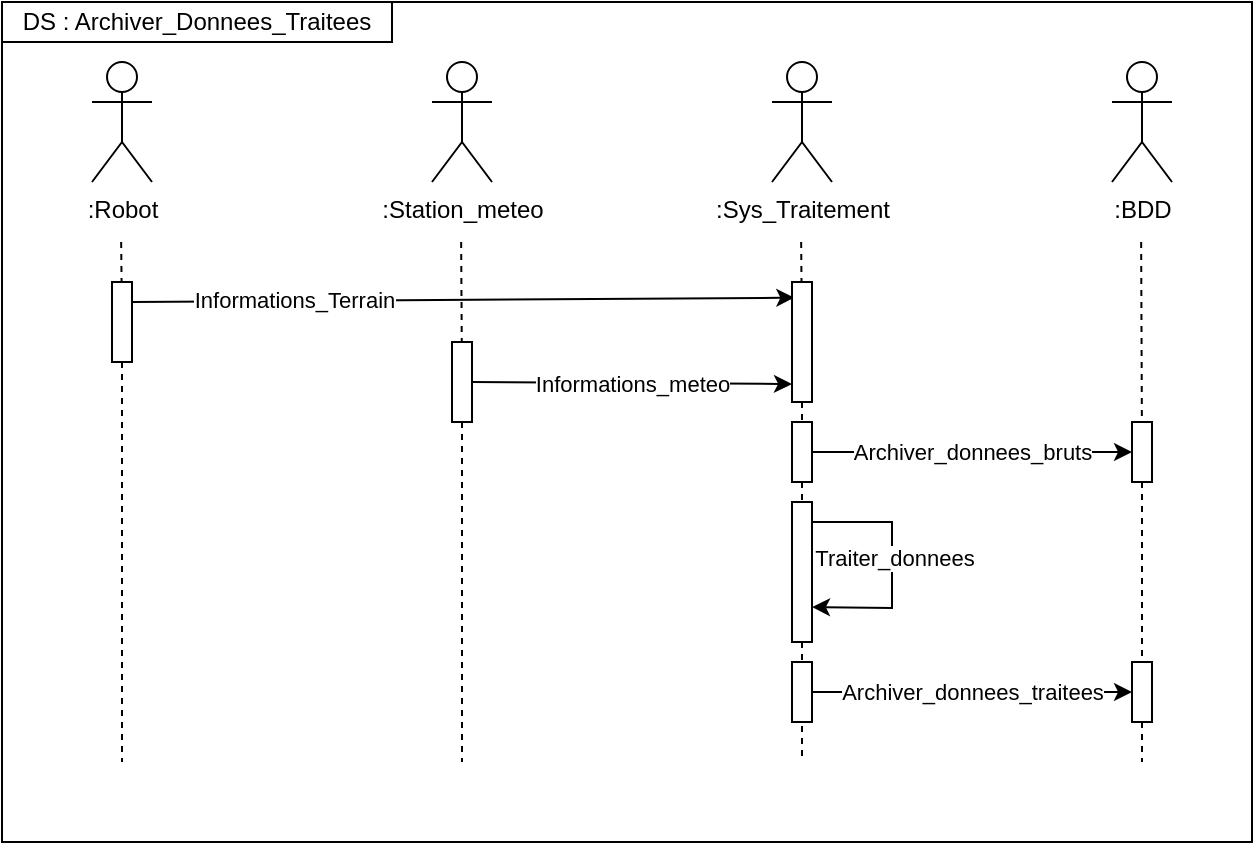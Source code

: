 <mxfile version="26.0.10">
  <diagram name="Page-1" id="2s50flM465wgNOnY-cEj">
    <mxGraphModel dx="1383" dy="782" grid="1" gridSize="10" guides="1" tooltips="1" connect="1" arrows="1" fold="1" page="1" pageScale="1" pageWidth="827" pageHeight="1169" math="0" shadow="0">
      <root>
        <mxCell id="0" />
        <mxCell id="1" parent="0" />
        <mxCell id="l41az-iPea58eBpbd93N-1" value="" style="rounded=0;whiteSpace=wrap;html=1;" vertex="1" parent="1">
          <mxGeometry x="75" y="90" width="625" height="420" as="geometry" />
        </mxCell>
        <mxCell id="MxAEn-52afu2dkst7SV7-1" value="&lt;div&gt;:Robot&lt;/div&gt;" style="shape=umlActor;verticalLabelPosition=bottom;verticalAlign=top;html=1;outlineConnect=0;" parent="1" vertex="1">
          <mxGeometry x="120" y="120" width="30" height="60" as="geometry" />
        </mxCell>
        <mxCell id="MxAEn-52afu2dkst7SV7-2" value=":BDD" style="shape=umlActor;verticalLabelPosition=bottom;verticalAlign=top;html=1;outlineConnect=0;" parent="1" vertex="1">
          <mxGeometry x="630" y="120" width="30" height="60" as="geometry" />
        </mxCell>
        <mxCell id="MxAEn-52afu2dkst7SV7-3" value=":Station_meteo" style="shape=umlActor;verticalLabelPosition=bottom;verticalAlign=top;html=1;outlineConnect=0;" parent="1" vertex="1">
          <mxGeometry x="290" y="120" width="30" height="60" as="geometry" />
        </mxCell>
        <mxCell id="MxAEn-52afu2dkst7SV7-4" value=":Sys_Traitement" style="shape=umlActor;verticalLabelPosition=bottom;verticalAlign=top;html=1;outlineConnect=0;" parent="1" vertex="1">
          <mxGeometry x="460" y="120" width="30" height="60" as="geometry" />
        </mxCell>
        <mxCell id="MxAEn-52afu2dkst7SV7-6" value="" style="endArrow=none;dashed=1;html=1;rounded=0;" parent="1" source="MxAEn-52afu2dkst7SV7-13" edge="1">
          <mxGeometry width="50" height="50" relative="1" as="geometry">
            <mxPoint x="134.58" y="210" as="sourcePoint" />
            <mxPoint x="135" y="470" as="targetPoint" />
          </mxGeometry>
        </mxCell>
        <mxCell id="MxAEn-52afu2dkst7SV7-7" value="" style="endArrow=none;dashed=1;html=1;rounded=0;" parent="1" source="MxAEn-52afu2dkst7SV7-25" edge="1">
          <mxGeometry width="50" height="50" relative="1" as="geometry">
            <mxPoint x="644.58" y="210" as="sourcePoint" />
            <mxPoint x="645" y="470" as="targetPoint" />
          </mxGeometry>
        </mxCell>
        <mxCell id="MxAEn-52afu2dkst7SV7-8" value="" style="endArrow=none;dashed=1;html=1;rounded=0;" parent="1" source="MxAEn-52afu2dkst7SV7-33" edge="1">
          <mxGeometry width="50" height="50" relative="1" as="geometry">
            <mxPoint x="474.58" y="210" as="sourcePoint" />
            <mxPoint x="475" y="470" as="targetPoint" />
          </mxGeometry>
        </mxCell>
        <mxCell id="MxAEn-52afu2dkst7SV7-9" value="" style="endArrow=none;dashed=1;html=1;rounded=0;" parent="1" source="MxAEn-52afu2dkst7SV7-19" edge="1">
          <mxGeometry width="50" height="50" relative="1" as="geometry">
            <mxPoint x="304.58" y="210" as="sourcePoint" />
            <mxPoint x="305" y="470" as="targetPoint" />
          </mxGeometry>
        </mxCell>
        <mxCell id="MxAEn-52afu2dkst7SV7-14" value="" style="endArrow=none;dashed=1;html=1;rounded=0;" parent="1" target="MxAEn-52afu2dkst7SV7-13" edge="1">
          <mxGeometry width="50" height="50" relative="1" as="geometry">
            <mxPoint x="134.58" y="210" as="sourcePoint" />
            <mxPoint x="134.58" y="690" as="targetPoint" />
          </mxGeometry>
        </mxCell>
        <mxCell id="MxAEn-52afu2dkst7SV7-13" value="" style="rounded=0;whiteSpace=wrap;html=1;" parent="1" vertex="1">
          <mxGeometry x="130" y="230" width="10" height="40" as="geometry" />
        </mxCell>
        <mxCell id="MxAEn-52afu2dkst7SV7-15" value="" style="endArrow=classic;html=1;rounded=0;exitX=1;exitY=0.25;exitDx=0;exitDy=0;entryX=0.117;entryY=0.131;entryDx=0;entryDy=0;entryPerimeter=0;" parent="1" source="MxAEn-52afu2dkst7SV7-13" target="MxAEn-52afu2dkst7SV7-16" edge="1">
          <mxGeometry width="50" height="50" relative="1" as="geometry">
            <mxPoint x="560" y="450" as="sourcePoint" />
            <mxPoint x="460" y="240" as="targetPoint" />
          </mxGeometry>
        </mxCell>
        <mxCell id="MxAEn-52afu2dkst7SV7-18" value="Informations_Terrain" style="edgeLabel;html=1;align=center;verticalAlign=middle;resizable=0;points=[];" parent="MxAEn-52afu2dkst7SV7-15" vertex="1" connectable="0">
          <mxGeometry x="-0.351" y="1" relative="1" as="geometry">
            <mxPoint x="-27" as="offset" />
          </mxGeometry>
        </mxCell>
        <mxCell id="MxAEn-52afu2dkst7SV7-17" value="" style="endArrow=none;dashed=1;html=1;rounded=0;" parent="1" target="MxAEn-52afu2dkst7SV7-16" edge="1">
          <mxGeometry width="50" height="50" relative="1" as="geometry">
            <mxPoint x="474.58" y="210" as="sourcePoint" />
            <mxPoint x="474.58" y="690" as="targetPoint" />
          </mxGeometry>
        </mxCell>
        <mxCell id="MxAEn-52afu2dkst7SV7-16" value="" style="rounded=0;whiteSpace=wrap;html=1;" parent="1" vertex="1">
          <mxGeometry x="470" y="230" width="10" height="60" as="geometry" />
        </mxCell>
        <mxCell id="MxAEn-52afu2dkst7SV7-20" value="" style="endArrow=none;dashed=1;html=1;rounded=0;" parent="1" target="MxAEn-52afu2dkst7SV7-19" edge="1">
          <mxGeometry width="50" height="50" relative="1" as="geometry">
            <mxPoint x="304.58" y="210" as="sourcePoint" />
            <mxPoint x="304.58" y="690" as="targetPoint" />
          </mxGeometry>
        </mxCell>
        <mxCell id="MxAEn-52afu2dkst7SV7-19" value="" style="rounded=0;whiteSpace=wrap;html=1;" parent="1" vertex="1">
          <mxGeometry x="300" y="260" width="10" height="40" as="geometry" />
        </mxCell>
        <mxCell id="MxAEn-52afu2dkst7SV7-21" value="" style="endArrow=classic;html=1;rounded=0;exitX=1;exitY=0.5;exitDx=0;exitDy=0;" parent="1" source="MxAEn-52afu2dkst7SV7-19" edge="1">
          <mxGeometry width="50" height="50" relative="1" as="geometry">
            <mxPoint x="150" y="250" as="sourcePoint" />
            <mxPoint x="470" y="281" as="targetPoint" />
          </mxGeometry>
        </mxCell>
        <mxCell id="MxAEn-52afu2dkst7SV7-22" value="Informations_meteo" style="edgeLabel;html=1;align=center;verticalAlign=middle;resizable=0;points=[];" parent="MxAEn-52afu2dkst7SV7-21" vertex="1" connectable="0">
          <mxGeometry x="-0.351" y="1" relative="1" as="geometry">
            <mxPoint x="28" y="1" as="offset" />
          </mxGeometry>
        </mxCell>
        <mxCell id="MxAEn-52afu2dkst7SV7-24" value="" style="endArrow=none;dashed=1;html=1;rounded=0;" parent="1" source="MxAEn-52afu2dkst7SV7-16" target="MxAEn-52afu2dkst7SV7-23" edge="1">
          <mxGeometry width="50" height="50" relative="1" as="geometry">
            <mxPoint x="475" y="290" as="sourcePoint" />
            <mxPoint x="474.58" y="690" as="targetPoint" />
          </mxGeometry>
        </mxCell>
        <mxCell id="MxAEn-52afu2dkst7SV7-23" value="" style="rounded=0;whiteSpace=wrap;html=1;" parent="1" vertex="1">
          <mxGeometry x="470" y="300" width="10" height="30" as="geometry" />
        </mxCell>
        <mxCell id="MxAEn-52afu2dkst7SV7-26" value="" style="endArrow=none;dashed=1;html=1;rounded=0;" parent="1" target="MxAEn-52afu2dkst7SV7-25" edge="1">
          <mxGeometry width="50" height="50" relative="1" as="geometry">
            <mxPoint x="644.58" y="210" as="sourcePoint" />
            <mxPoint x="644.58" y="690" as="targetPoint" />
          </mxGeometry>
        </mxCell>
        <mxCell id="MxAEn-52afu2dkst7SV7-25" value="" style="rounded=0;whiteSpace=wrap;html=1;" parent="1" vertex="1">
          <mxGeometry x="640" y="300" width="10" height="30" as="geometry" />
        </mxCell>
        <mxCell id="MxAEn-52afu2dkst7SV7-27" value="" style="endArrow=classic;html=1;rounded=0;exitX=1;exitY=0.5;exitDx=0;exitDy=0;entryX=0;entryY=0.5;entryDx=0;entryDy=0;" parent="1" source="MxAEn-52afu2dkst7SV7-23" target="MxAEn-52afu2dkst7SV7-25" edge="1">
          <mxGeometry width="50" height="50" relative="1" as="geometry">
            <mxPoint x="550" y="430" as="sourcePoint" />
            <mxPoint x="600" y="380" as="targetPoint" />
          </mxGeometry>
        </mxCell>
        <mxCell id="MxAEn-52afu2dkst7SV7-28" value="Archiver_donnees_bruts" style="edgeLabel;html=1;align=center;verticalAlign=middle;resizable=0;points=[];" parent="MxAEn-52afu2dkst7SV7-27" vertex="1" connectable="0">
          <mxGeometry x="0.09" relative="1" as="geometry">
            <mxPoint x="-7" as="offset" />
          </mxGeometry>
        </mxCell>
        <mxCell id="MxAEn-52afu2dkst7SV7-29" value="" style="rounded=0;whiteSpace=wrap;html=1;" parent="1" vertex="1">
          <mxGeometry x="470" y="420" width="10" height="30" as="geometry" />
        </mxCell>
        <mxCell id="MxAEn-52afu2dkst7SV7-30" value="" style="rounded=0;whiteSpace=wrap;html=1;" parent="1" vertex="1">
          <mxGeometry x="640" y="420" width="10" height="30" as="geometry" />
        </mxCell>
        <mxCell id="MxAEn-52afu2dkst7SV7-31" value="" style="endArrow=classic;html=1;rounded=0;exitX=1;exitY=0.5;exitDx=0;exitDy=0;entryX=0;entryY=0.5;entryDx=0;entryDy=0;" parent="1" source="MxAEn-52afu2dkst7SV7-29" target="MxAEn-52afu2dkst7SV7-30" edge="1">
          <mxGeometry width="50" height="50" relative="1" as="geometry">
            <mxPoint x="550" y="550" as="sourcePoint" />
            <mxPoint x="600" y="500" as="targetPoint" />
          </mxGeometry>
        </mxCell>
        <mxCell id="MxAEn-52afu2dkst7SV7-32" value="Archiver_donnees_traitees" style="edgeLabel;html=1;align=center;verticalAlign=middle;resizable=0;points=[];" parent="MxAEn-52afu2dkst7SV7-31" vertex="1" connectable="0">
          <mxGeometry x="0.09" relative="1" as="geometry">
            <mxPoint x="-7" as="offset" />
          </mxGeometry>
        </mxCell>
        <mxCell id="MxAEn-52afu2dkst7SV7-34" value="" style="endArrow=none;dashed=1;html=1;rounded=0;" parent="1" source="MxAEn-52afu2dkst7SV7-23" target="MxAEn-52afu2dkst7SV7-33" edge="1">
          <mxGeometry width="50" height="50" relative="1" as="geometry">
            <mxPoint x="475" y="330" as="sourcePoint" />
            <mxPoint x="474.58" y="690" as="targetPoint" />
          </mxGeometry>
        </mxCell>
        <mxCell id="MxAEn-52afu2dkst7SV7-33" value="" style="rounded=0;whiteSpace=wrap;html=1;" parent="1" vertex="1">
          <mxGeometry x="470" y="340" width="10" height="70" as="geometry" />
        </mxCell>
        <mxCell id="MxAEn-52afu2dkst7SV7-35" value="" style="endArrow=classic;html=1;rounded=0;exitX=1;exitY=0.5;exitDx=0;exitDy=0;entryX=1;entryY=0.75;entryDx=0;entryDy=0;" parent="1" target="MxAEn-52afu2dkst7SV7-33" edge="1">
          <mxGeometry width="50" height="50" relative="1" as="geometry">
            <mxPoint x="480" y="350" as="sourcePoint" />
            <mxPoint x="560" y="350" as="targetPoint" />
            <Array as="points">
              <mxPoint x="520" y="350" />
              <mxPoint x="520" y="393" />
            </Array>
          </mxGeometry>
        </mxCell>
        <mxCell id="MxAEn-52afu2dkst7SV7-37" value="Traiter_donnees" style="edgeLabel;html=1;align=center;verticalAlign=middle;resizable=0;points=[];" parent="MxAEn-52afu2dkst7SV7-35" vertex="1" connectable="0">
          <mxGeometry x="-0.059" y="1" relative="1" as="geometry">
            <mxPoint as="offset" />
          </mxGeometry>
        </mxCell>
        <mxCell id="l41az-iPea58eBpbd93N-2" value="DS : Archiver_Donnees_Traitees" style="shape=partialRectangle;whiteSpace=wrap;html=1;top=0;left=0;fillColor=none;" vertex="1" parent="1">
          <mxGeometry x="75" y="90" width="195" height="20" as="geometry" />
        </mxCell>
      </root>
    </mxGraphModel>
  </diagram>
</mxfile>
